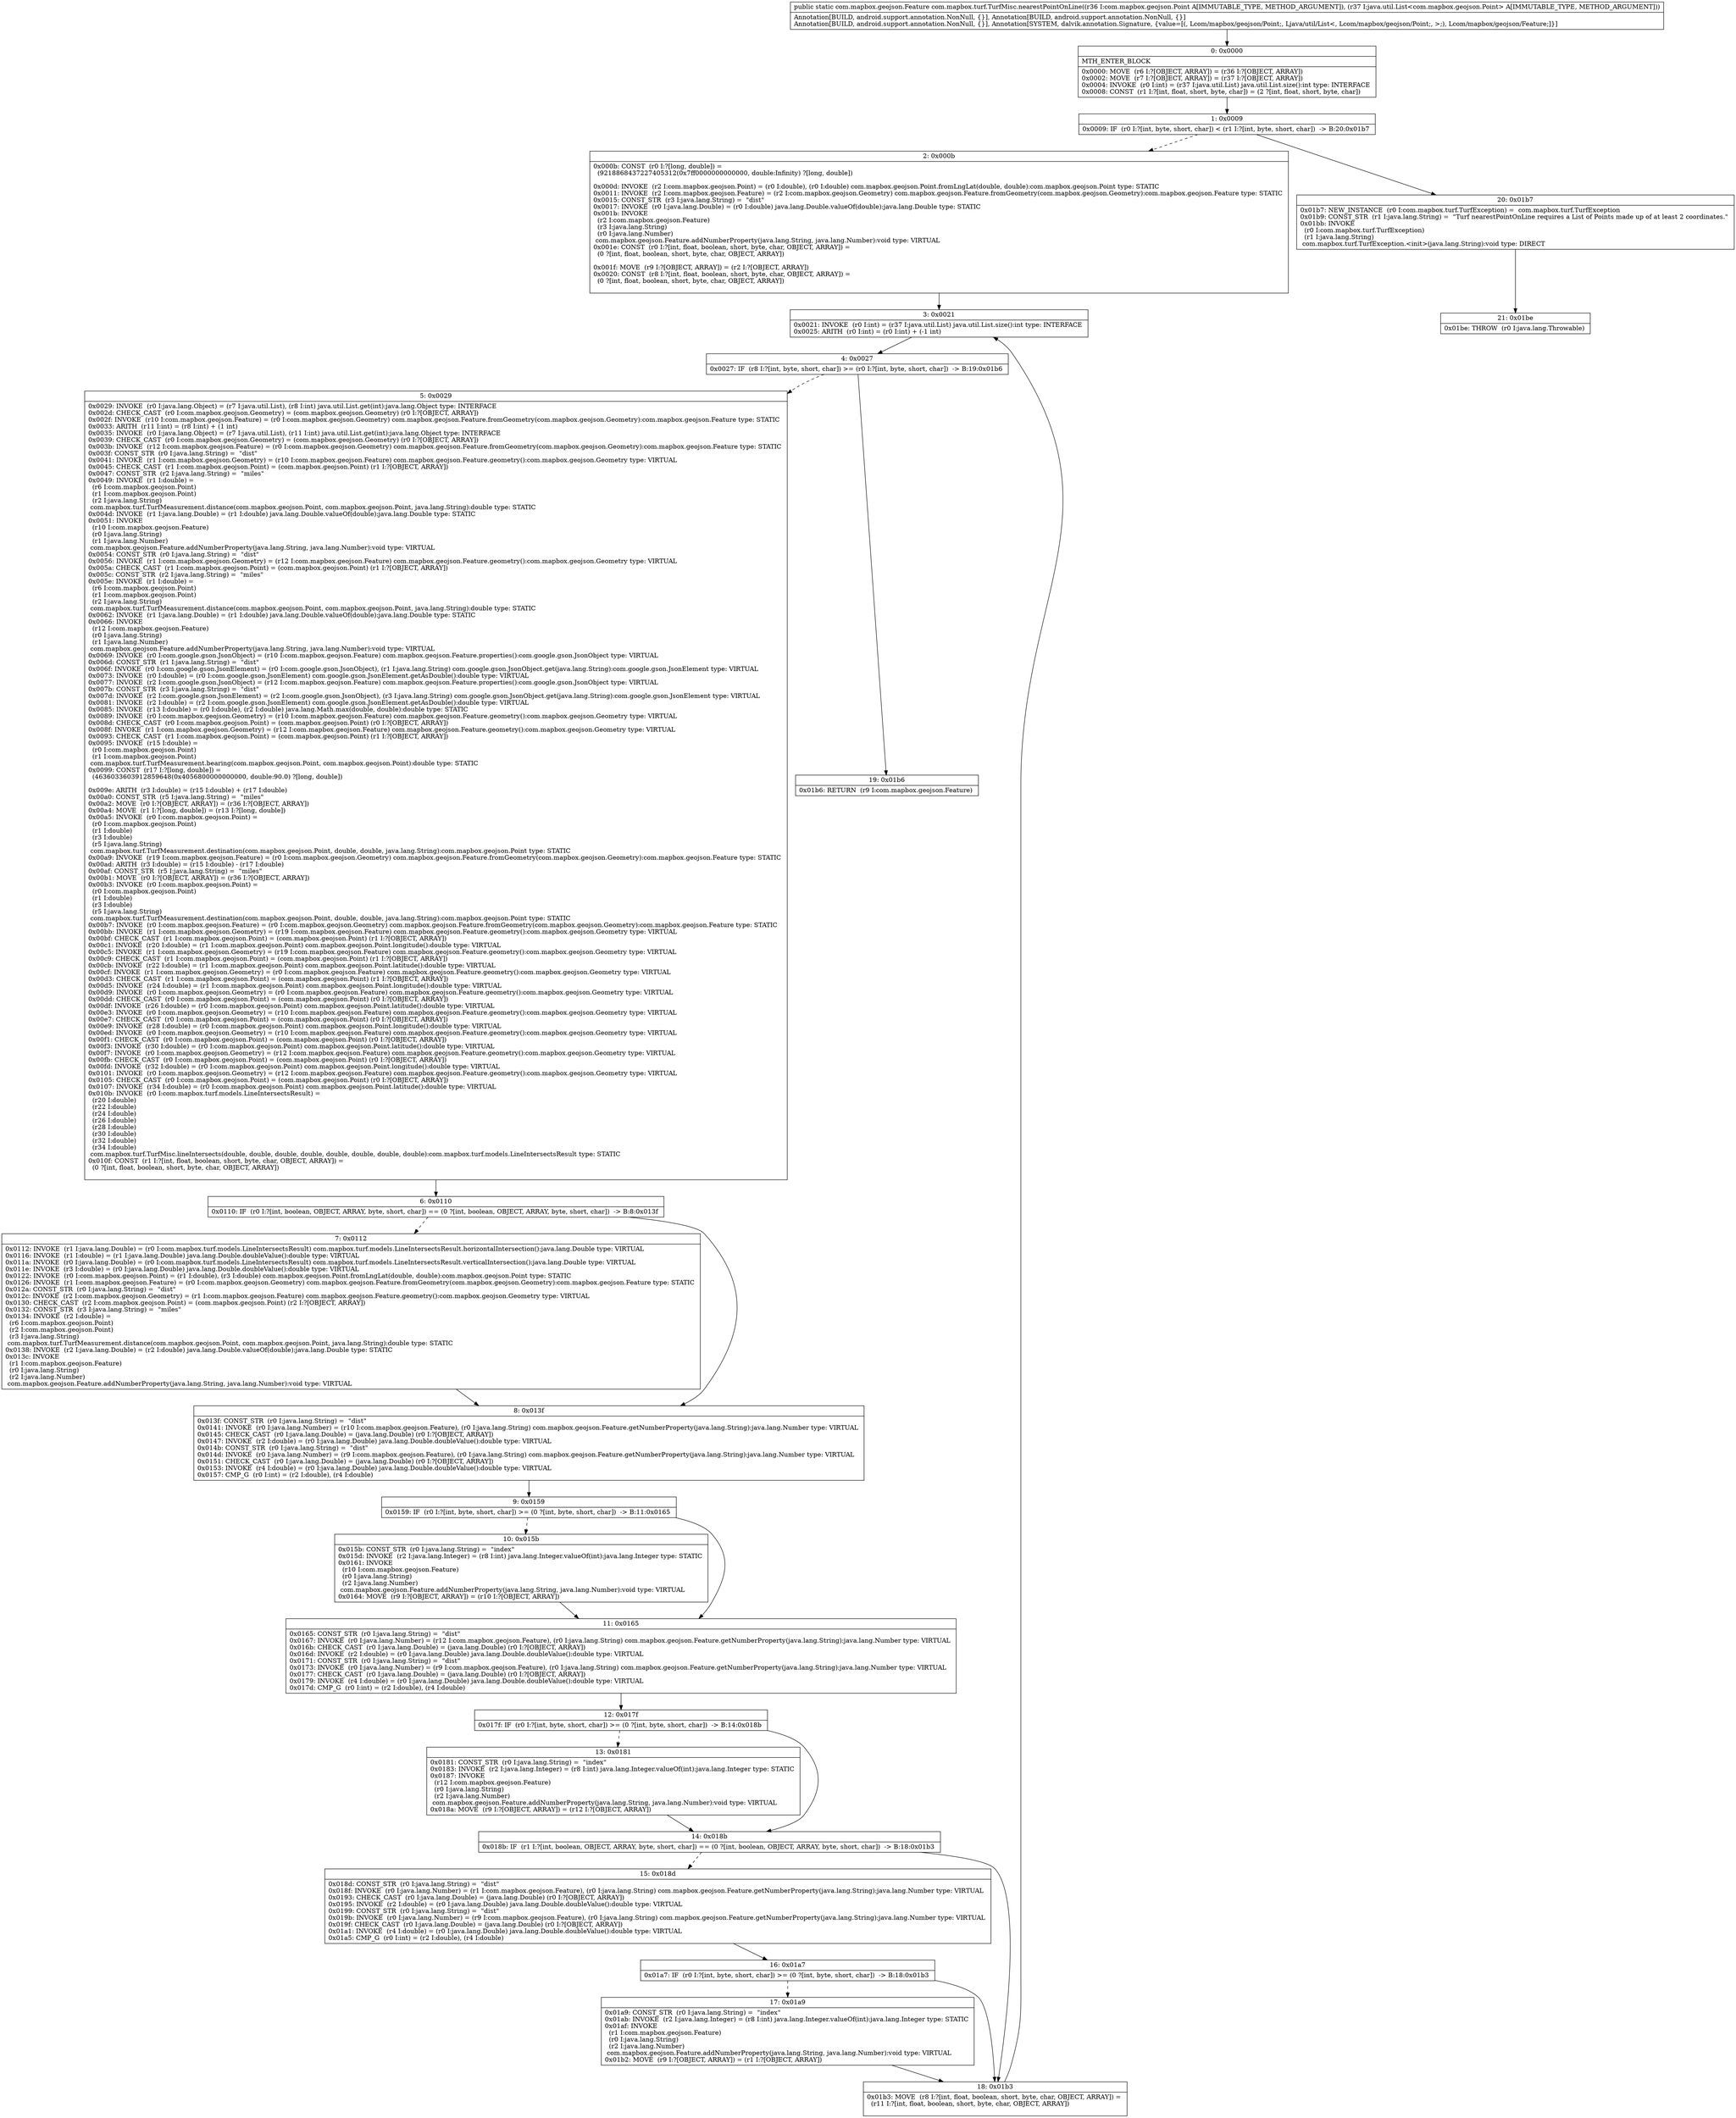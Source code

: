 digraph "CFG forcom.mapbox.turf.TurfMisc.nearestPointOnLine(Lcom\/mapbox\/geojson\/Point;Ljava\/util\/List;)Lcom\/mapbox\/geojson\/Feature;" {
Node_0 [shape=record,label="{0\:\ 0x0000|MTH_ENTER_BLOCK\l|0x0000: MOVE  (r6 I:?[OBJECT, ARRAY]) = (r36 I:?[OBJECT, ARRAY]) \l0x0002: MOVE  (r7 I:?[OBJECT, ARRAY]) = (r37 I:?[OBJECT, ARRAY]) \l0x0004: INVOKE  (r0 I:int) = (r37 I:java.util.List) java.util.List.size():int type: INTERFACE \l0x0008: CONST  (r1 I:?[int, float, short, byte, char]) = (2 ?[int, float, short, byte, char]) \l}"];
Node_1 [shape=record,label="{1\:\ 0x0009|0x0009: IF  (r0 I:?[int, byte, short, char]) \< (r1 I:?[int, byte, short, char])  \-\> B:20:0x01b7 \l}"];
Node_2 [shape=record,label="{2\:\ 0x000b|0x000b: CONST  (r0 I:?[long, double]) = \l  (9218868437227405312(0x7ff0000000000000, double:Infinity) ?[long, double])\l \l0x000d: INVOKE  (r2 I:com.mapbox.geojson.Point) = (r0 I:double), (r0 I:double) com.mapbox.geojson.Point.fromLngLat(double, double):com.mapbox.geojson.Point type: STATIC \l0x0011: INVOKE  (r2 I:com.mapbox.geojson.Feature) = (r2 I:com.mapbox.geojson.Geometry) com.mapbox.geojson.Feature.fromGeometry(com.mapbox.geojson.Geometry):com.mapbox.geojson.Feature type: STATIC \l0x0015: CONST_STR  (r3 I:java.lang.String) =  \"dist\" \l0x0017: INVOKE  (r0 I:java.lang.Double) = (r0 I:double) java.lang.Double.valueOf(double):java.lang.Double type: STATIC \l0x001b: INVOKE  \l  (r2 I:com.mapbox.geojson.Feature)\l  (r3 I:java.lang.String)\l  (r0 I:java.lang.Number)\l com.mapbox.geojson.Feature.addNumberProperty(java.lang.String, java.lang.Number):void type: VIRTUAL \l0x001e: CONST  (r0 I:?[int, float, boolean, short, byte, char, OBJECT, ARRAY]) = \l  (0 ?[int, float, boolean, short, byte, char, OBJECT, ARRAY])\l \l0x001f: MOVE  (r9 I:?[OBJECT, ARRAY]) = (r2 I:?[OBJECT, ARRAY]) \l0x0020: CONST  (r8 I:?[int, float, boolean, short, byte, char, OBJECT, ARRAY]) = \l  (0 ?[int, float, boolean, short, byte, char, OBJECT, ARRAY])\l \l}"];
Node_3 [shape=record,label="{3\:\ 0x0021|0x0021: INVOKE  (r0 I:int) = (r37 I:java.util.List) java.util.List.size():int type: INTERFACE \l0x0025: ARITH  (r0 I:int) = (r0 I:int) + (\-1 int) \l}"];
Node_4 [shape=record,label="{4\:\ 0x0027|0x0027: IF  (r8 I:?[int, byte, short, char]) \>= (r0 I:?[int, byte, short, char])  \-\> B:19:0x01b6 \l}"];
Node_5 [shape=record,label="{5\:\ 0x0029|0x0029: INVOKE  (r0 I:java.lang.Object) = (r7 I:java.util.List), (r8 I:int) java.util.List.get(int):java.lang.Object type: INTERFACE \l0x002d: CHECK_CAST  (r0 I:com.mapbox.geojson.Geometry) = (com.mapbox.geojson.Geometry) (r0 I:?[OBJECT, ARRAY]) \l0x002f: INVOKE  (r10 I:com.mapbox.geojson.Feature) = (r0 I:com.mapbox.geojson.Geometry) com.mapbox.geojson.Feature.fromGeometry(com.mapbox.geojson.Geometry):com.mapbox.geojson.Feature type: STATIC \l0x0033: ARITH  (r11 I:int) = (r8 I:int) + (1 int) \l0x0035: INVOKE  (r0 I:java.lang.Object) = (r7 I:java.util.List), (r11 I:int) java.util.List.get(int):java.lang.Object type: INTERFACE \l0x0039: CHECK_CAST  (r0 I:com.mapbox.geojson.Geometry) = (com.mapbox.geojson.Geometry) (r0 I:?[OBJECT, ARRAY]) \l0x003b: INVOKE  (r12 I:com.mapbox.geojson.Feature) = (r0 I:com.mapbox.geojson.Geometry) com.mapbox.geojson.Feature.fromGeometry(com.mapbox.geojson.Geometry):com.mapbox.geojson.Feature type: STATIC \l0x003f: CONST_STR  (r0 I:java.lang.String) =  \"dist\" \l0x0041: INVOKE  (r1 I:com.mapbox.geojson.Geometry) = (r10 I:com.mapbox.geojson.Feature) com.mapbox.geojson.Feature.geometry():com.mapbox.geojson.Geometry type: VIRTUAL \l0x0045: CHECK_CAST  (r1 I:com.mapbox.geojson.Point) = (com.mapbox.geojson.Point) (r1 I:?[OBJECT, ARRAY]) \l0x0047: CONST_STR  (r2 I:java.lang.String) =  \"miles\" \l0x0049: INVOKE  (r1 I:double) = \l  (r6 I:com.mapbox.geojson.Point)\l  (r1 I:com.mapbox.geojson.Point)\l  (r2 I:java.lang.String)\l com.mapbox.turf.TurfMeasurement.distance(com.mapbox.geojson.Point, com.mapbox.geojson.Point, java.lang.String):double type: STATIC \l0x004d: INVOKE  (r1 I:java.lang.Double) = (r1 I:double) java.lang.Double.valueOf(double):java.lang.Double type: STATIC \l0x0051: INVOKE  \l  (r10 I:com.mapbox.geojson.Feature)\l  (r0 I:java.lang.String)\l  (r1 I:java.lang.Number)\l com.mapbox.geojson.Feature.addNumberProperty(java.lang.String, java.lang.Number):void type: VIRTUAL \l0x0054: CONST_STR  (r0 I:java.lang.String) =  \"dist\" \l0x0056: INVOKE  (r1 I:com.mapbox.geojson.Geometry) = (r12 I:com.mapbox.geojson.Feature) com.mapbox.geojson.Feature.geometry():com.mapbox.geojson.Geometry type: VIRTUAL \l0x005a: CHECK_CAST  (r1 I:com.mapbox.geojson.Point) = (com.mapbox.geojson.Point) (r1 I:?[OBJECT, ARRAY]) \l0x005c: CONST_STR  (r2 I:java.lang.String) =  \"miles\" \l0x005e: INVOKE  (r1 I:double) = \l  (r6 I:com.mapbox.geojson.Point)\l  (r1 I:com.mapbox.geojson.Point)\l  (r2 I:java.lang.String)\l com.mapbox.turf.TurfMeasurement.distance(com.mapbox.geojson.Point, com.mapbox.geojson.Point, java.lang.String):double type: STATIC \l0x0062: INVOKE  (r1 I:java.lang.Double) = (r1 I:double) java.lang.Double.valueOf(double):java.lang.Double type: STATIC \l0x0066: INVOKE  \l  (r12 I:com.mapbox.geojson.Feature)\l  (r0 I:java.lang.String)\l  (r1 I:java.lang.Number)\l com.mapbox.geojson.Feature.addNumberProperty(java.lang.String, java.lang.Number):void type: VIRTUAL \l0x0069: INVOKE  (r0 I:com.google.gson.JsonObject) = (r10 I:com.mapbox.geojson.Feature) com.mapbox.geojson.Feature.properties():com.google.gson.JsonObject type: VIRTUAL \l0x006d: CONST_STR  (r1 I:java.lang.String) =  \"dist\" \l0x006f: INVOKE  (r0 I:com.google.gson.JsonElement) = (r0 I:com.google.gson.JsonObject), (r1 I:java.lang.String) com.google.gson.JsonObject.get(java.lang.String):com.google.gson.JsonElement type: VIRTUAL \l0x0073: INVOKE  (r0 I:double) = (r0 I:com.google.gson.JsonElement) com.google.gson.JsonElement.getAsDouble():double type: VIRTUAL \l0x0077: INVOKE  (r2 I:com.google.gson.JsonObject) = (r12 I:com.mapbox.geojson.Feature) com.mapbox.geojson.Feature.properties():com.google.gson.JsonObject type: VIRTUAL \l0x007b: CONST_STR  (r3 I:java.lang.String) =  \"dist\" \l0x007d: INVOKE  (r2 I:com.google.gson.JsonElement) = (r2 I:com.google.gson.JsonObject), (r3 I:java.lang.String) com.google.gson.JsonObject.get(java.lang.String):com.google.gson.JsonElement type: VIRTUAL \l0x0081: INVOKE  (r2 I:double) = (r2 I:com.google.gson.JsonElement) com.google.gson.JsonElement.getAsDouble():double type: VIRTUAL \l0x0085: INVOKE  (r13 I:double) = (r0 I:double), (r2 I:double) java.lang.Math.max(double, double):double type: STATIC \l0x0089: INVOKE  (r0 I:com.mapbox.geojson.Geometry) = (r10 I:com.mapbox.geojson.Feature) com.mapbox.geojson.Feature.geometry():com.mapbox.geojson.Geometry type: VIRTUAL \l0x008d: CHECK_CAST  (r0 I:com.mapbox.geojson.Point) = (com.mapbox.geojson.Point) (r0 I:?[OBJECT, ARRAY]) \l0x008f: INVOKE  (r1 I:com.mapbox.geojson.Geometry) = (r12 I:com.mapbox.geojson.Feature) com.mapbox.geojson.Feature.geometry():com.mapbox.geojson.Geometry type: VIRTUAL \l0x0093: CHECK_CAST  (r1 I:com.mapbox.geojson.Point) = (com.mapbox.geojson.Point) (r1 I:?[OBJECT, ARRAY]) \l0x0095: INVOKE  (r15 I:double) = \l  (r0 I:com.mapbox.geojson.Point)\l  (r1 I:com.mapbox.geojson.Point)\l com.mapbox.turf.TurfMeasurement.bearing(com.mapbox.geojson.Point, com.mapbox.geojson.Point):double type: STATIC \l0x0099: CONST  (r17 I:?[long, double]) = \l  (4636033603912859648(0x4056800000000000, double:90.0) ?[long, double])\l \l0x009e: ARITH  (r3 I:double) = (r15 I:double) + (r17 I:double) \l0x00a0: CONST_STR  (r5 I:java.lang.String) =  \"miles\" \l0x00a2: MOVE  (r0 I:?[OBJECT, ARRAY]) = (r36 I:?[OBJECT, ARRAY]) \l0x00a4: MOVE  (r1 I:?[long, double]) = (r13 I:?[long, double]) \l0x00a5: INVOKE  (r0 I:com.mapbox.geojson.Point) = \l  (r0 I:com.mapbox.geojson.Point)\l  (r1 I:double)\l  (r3 I:double)\l  (r5 I:java.lang.String)\l com.mapbox.turf.TurfMeasurement.destination(com.mapbox.geojson.Point, double, double, java.lang.String):com.mapbox.geojson.Point type: STATIC \l0x00a9: INVOKE  (r19 I:com.mapbox.geojson.Feature) = (r0 I:com.mapbox.geojson.Geometry) com.mapbox.geojson.Feature.fromGeometry(com.mapbox.geojson.Geometry):com.mapbox.geojson.Feature type: STATIC \l0x00ad: ARITH  (r3 I:double) = (r15 I:double) \- (r17 I:double) \l0x00af: CONST_STR  (r5 I:java.lang.String) =  \"miles\" \l0x00b1: MOVE  (r0 I:?[OBJECT, ARRAY]) = (r36 I:?[OBJECT, ARRAY]) \l0x00b3: INVOKE  (r0 I:com.mapbox.geojson.Point) = \l  (r0 I:com.mapbox.geojson.Point)\l  (r1 I:double)\l  (r3 I:double)\l  (r5 I:java.lang.String)\l com.mapbox.turf.TurfMeasurement.destination(com.mapbox.geojson.Point, double, double, java.lang.String):com.mapbox.geojson.Point type: STATIC \l0x00b7: INVOKE  (r0 I:com.mapbox.geojson.Feature) = (r0 I:com.mapbox.geojson.Geometry) com.mapbox.geojson.Feature.fromGeometry(com.mapbox.geojson.Geometry):com.mapbox.geojson.Feature type: STATIC \l0x00bb: INVOKE  (r1 I:com.mapbox.geojson.Geometry) = (r19 I:com.mapbox.geojson.Feature) com.mapbox.geojson.Feature.geometry():com.mapbox.geojson.Geometry type: VIRTUAL \l0x00bf: CHECK_CAST  (r1 I:com.mapbox.geojson.Point) = (com.mapbox.geojson.Point) (r1 I:?[OBJECT, ARRAY]) \l0x00c1: INVOKE  (r20 I:double) = (r1 I:com.mapbox.geojson.Point) com.mapbox.geojson.Point.longitude():double type: VIRTUAL \l0x00c5: INVOKE  (r1 I:com.mapbox.geojson.Geometry) = (r19 I:com.mapbox.geojson.Feature) com.mapbox.geojson.Feature.geometry():com.mapbox.geojson.Geometry type: VIRTUAL \l0x00c9: CHECK_CAST  (r1 I:com.mapbox.geojson.Point) = (com.mapbox.geojson.Point) (r1 I:?[OBJECT, ARRAY]) \l0x00cb: INVOKE  (r22 I:double) = (r1 I:com.mapbox.geojson.Point) com.mapbox.geojson.Point.latitude():double type: VIRTUAL \l0x00cf: INVOKE  (r1 I:com.mapbox.geojson.Geometry) = (r0 I:com.mapbox.geojson.Feature) com.mapbox.geojson.Feature.geometry():com.mapbox.geojson.Geometry type: VIRTUAL \l0x00d3: CHECK_CAST  (r1 I:com.mapbox.geojson.Point) = (com.mapbox.geojson.Point) (r1 I:?[OBJECT, ARRAY]) \l0x00d5: INVOKE  (r24 I:double) = (r1 I:com.mapbox.geojson.Point) com.mapbox.geojson.Point.longitude():double type: VIRTUAL \l0x00d9: INVOKE  (r0 I:com.mapbox.geojson.Geometry) = (r0 I:com.mapbox.geojson.Feature) com.mapbox.geojson.Feature.geometry():com.mapbox.geojson.Geometry type: VIRTUAL \l0x00dd: CHECK_CAST  (r0 I:com.mapbox.geojson.Point) = (com.mapbox.geojson.Point) (r0 I:?[OBJECT, ARRAY]) \l0x00df: INVOKE  (r26 I:double) = (r0 I:com.mapbox.geojson.Point) com.mapbox.geojson.Point.latitude():double type: VIRTUAL \l0x00e3: INVOKE  (r0 I:com.mapbox.geojson.Geometry) = (r10 I:com.mapbox.geojson.Feature) com.mapbox.geojson.Feature.geometry():com.mapbox.geojson.Geometry type: VIRTUAL \l0x00e7: CHECK_CAST  (r0 I:com.mapbox.geojson.Point) = (com.mapbox.geojson.Point) (r0 I:?[OBJECT, ARRAY]) \l0x00e9: INVOKE  (r28 I:double) = (r0 I:com.mapbox.geojson.Point) com.mapbox.geojson.Point.longitude():double type: VIRTUAL \l0x00ed: INVOKE  (r0 I:com.mapbox.geojson.Geometry) = (r10 I:com.mapbox.geojson.Feature) com.mapbox.geojson.Feature.geometry():com.mapbox.geojson.Geometry type: VIRTUAL \l0x00f1: CHECK_CAST  (r0 I:com.mapbox.geojson.Point) = (com.mapbox.geojson.Point) (r0 I:?[OBJECT, ARRAY]) \l0x00f3: INVOKE  (r30 I:double) = (r0 I:com.mapbox.geojson.Point) com.mapbox.geojson.Point.latitude():double type: VIRTUAL \l0x00f7: INVOKE  (r0 I:com.mapbox.geojson.Geometry) = (r12 I:com.mapbox.geojson.Feature) com.mapbox.geojson.Feature.geometry():com.mapbox.geojson.Geometry type: VIRTUAL \l0x00fb: CHECK_CAST  (r0 I:com.mapbox.geojson.Point) = (com.mapbox.geojson.Point) (r0 I:?[OBJECT, ARRAY]) \l0x00fd: INVOKE  (r32 I:double) = (r0 I:com.mapbox.geojson.Point) com.mapbox.geojson.Point.longitude():double type: VIRTUAL \l0x0101: INVOKE  (r0 I:com.mapbox.geojson.Geometry) = (r12 I:com.mapbox.geojson.Feature) com.mapbox.geojson.Feature.geometry():com.mapbox.geojson.Geometry type: VIRTUAL \l0x0105: CHECK_CAST  (r0 I:com.mapbox.geojson.Point) = (com.mapbox.geojson.Point) (r0 I:?[OBJECT, ARRAY]) \l0x0107: INVOKE  (r34 I:double) = (r0 I:com.mapbox.geojson.Point) com.mapbox.geojson.Point.latitude():double type: VIRTUAL \l0x010b: INVOKE  (r0 I:com.mapbox.turf.models.LineIntersectsResult) = \l  (r20 I:double)\l  (r22 I:double)\l  (r24 I:double)\l  (r26 I:double)\l  (r28 I:double)\l  (r30 I:double)\l  (r32 I:double)\l  (r34 I:double)\l com.mapbox.turf.TurfMisc.lineIntersects(double, double, double, double, double, double, double, double):com.mapbox.turf.models.LineIntersectsResult type: STATIC \l0x010f: CONST  (r1 I:?[int, float, boolean, short, byte, char, OBJECT, ARRAY]) = \l  (0 ?[int, float, boolean, short, byte, char, OBJECT, ARRAY])\l \l}"];
Node_6 [shape=record,label="{6\:\ 0x0110|0x0110: IF  (r0 I:?[int, boolean, OBJECT, ARRAY, byte, short, char]) == (0 ?[int, boolean, OBJECT, ARRAY, byte, short, char])  \-\> B:8:0x013f \l}"];
Node_7 [shape=record,label="{7\:\ 0x0112|0x0112: INVOKE  (r1 I:java.lang.Double) = (r0 I:com.mapbox.turf.models.LineIntersectsResult) com.mapbox.turf.models.LineIntersectsResult.horizontalIntersection():java.lang.Double type: VIRTUAL \l0x0116: INVOKE  (r1 I:double) = (r1 I:java.lang.Double) java.lang.Double.doubleValue():double type: VIRTUAL \l0x011a: INVOKE  (r0 I:java.lang.Double) = (r0 I:com.mapbox.turf.models.LineIntersectsResult) com.mapbox.turf.models.LineIntersectsResult.verticalIntersection():java.lang.Double type: VIRTUAL \l0x011e: INVOKE  (r3 I:double) = (r0 I:java.lang.Double) java.lang.Double.doubleValue():double type: VIRTUAL \l0x0122: INVOKE  (r0 I:com.mapbox.geojson.Point) = (r1 I:double), (r3 I:double) com.mapbox.geojson.Point.fromLngLat(double, double):com.mapbox.geojson.Point type: STATIC \l0x0126: INVOKE  (r1 I:com.mapbox.geojson.Feature) = (r0 I:com.mapbox.geojson.Geometry) com.mapbox.geojson.Feature.fromGeometry(com.mapbox.geojson.Geometry):com.mapbox.geojson.Feature type: STATIC \l0x012a: CONST_STR  (r0 I:java.lang.String) =  \"dist\" \l0x012c: INVOKE  (r2 I:com.mapbox.geojson.Geometry) = (r1 I:com.mapbox.geojson.Feature) com.mapbox.geojson.Feature.geometry():com.mapbox.geojson.Geometry type: VIRTUAL \l0x0130: CHECK_CAST  (r2 I:com.mapbox.geojson.Point) = (com.mapbox.geojson.Point) (r2 I:?[OBJECT, ARRAY]) \l0x0132: CONST_STR  (r3 I:java.lang.String) =  \"miles\" \l0x0134: INVOKE  (r2 I:double) = \l  (r6 I:com.mapbox.geojson.Point)\l  (r2 I:com.mapbox.geojson.Point)\l  (r3 I:java.lang.String)\l com.mapbox.turf.TurfMeasurement.distance(com.mapbox.geojson.Point, com.mapbox.geojson.Point, java.lang.String):double type: STATIC \l0x0138: INVOKE  (r2 I:java.lang.Double) = (r2 I:double) java.lang.Double.valueOf(double):java.lang.Double type: STATIC \l0x013c: INVOKE  \l  (r1 I:com.mapbox.geojson.Feature)\l  (r0 I:java.lang.String)\l  (r2 I:java.lang.Number)\l com.mapbox.geojson.Feature.addNumberProperty(java.lang.String, java.lang.Number):void type: VIRTUAL \l}"];
Node_8 [shape=record,label="{8\:\ 0x013f|0x013f: CONST_STR  (r0 I:java.lang.String) =  \"dist\" \l0x0141: INVOKE  (r0 I:java.lang.Number) = (r10 I:com.mapbox.geojson.Feature), (r0 I:java.lang.String) com.mapbox.geojson.Feature.getNumberProperty(java.lang.String):java.lang.Number type: VIRTUAL \l0x0145: CHECK_CAST  (r0 I:java.lang.Double) = (java.lang.Double) (r0 I:?[OBJECT, ARRAY]) \l0x0147: INVOKE  (r2 I:double) = (r0 I:java.lang.Double) java.lang.Double.doubleValue():double type: VIRTUAL \l0x014b: CONST_STR  (r0 I:java.lang.String) =  \"dist\" \l0x014d: INVOKE  (r0 I:java.lang.Number) = (r9 I:com.mapbox.geojson.Feature), (r0 I:java.lang.String) com.mapbox.geojson.Feature.getNumberProperty(java.lang.String):java.lang.Number type: VIRTUAL \l0x0151: CHECK_CAST  (r0 I:java.lang.Double) = (java.lang.Double) (r0 I:?[OBJECT, ARRAY]) \l0x0153: INVOKE  (r4 I:double) = (r0 I:java.lang.Double) java.lang.Double.doubleValue():double type: VIRTUAL \l0x0157: CMP_G  (r0 I:int) = (r2 I:double), (r4 I:double) \l}"];
Node_9 [shape=record,label="{9\:\ 0x0159|0x0159: IF  (r0 I:?[int, byte, short, char]) \>= (0 ?[int, byte, short, char])  \-\> B:11:0x0165 \l}"];
Node_10 [shape=record,label="{10\:\ 0x015b|0x015b: CONST_STR  (r0 I:java.lang.String) =  \"index\" \l0x015d: INVOKE  (r2 I:java.lang.Integer) = (r8 I:int) java.lang.Integer.valueOf(int):java.lang.Integer type: STATIC \l0x0161: INVOKE  \l  (r10 I:com.mapbox.geojson.Feature)\l  (r0 I:java.lang.String)\l  (r2 I:java.lang.Number)\l com.mapbox.geojson.Feature.addNumberProperty(java.lang.String, java.lang.Number):void type: VIRTUAL \l0x0164: MOVE  (r9 I:?[OBJECT, ARRAY]) = (r10 I:?[OBJECT, ARRAY]) \l}"];
Node_11 [shape=record,label="{11\:\ 0x0165|0x0165: CONST_STR  (r0 I:java.lang.String) =  \"dist\" \l0x0167: INVOKE  (r0 I:java.lang.Number) = (r12 I:com.mapbox.geojson.Feature), (r0 I:java.lang.String) com.mapbox.geojson.Feature.getNumberProperty(java.lang.String):java.lang.Number type: VIRTUAL \l0x016b: CHECK_CAST  (r0 I:java.lang.Double) = (java.lang.Double) (r0 I:?[OBJECT, ARRAY]) \l0x016d: INVOKE  (r2 I:double) = (r0 I:java.lang.Double) java.lang.Double.doubleValue():double type: VIRTUAL \l0x0171: CONST_STR  (r0 I:java.lang.String) =  \"dist\" \l0x0173: INVOKE  (r0 I:java.lang.Number) = (r9 I:com.mapbox.geojson.Feature), (r0 I:java.lang.String) com.mapbox.geojson.Feature.getNumberProperty(java.lang.String):java.lang.Number type: VIRTUAL \l0x0177: CHECK_CAST  (r0 I:java.lang.Double) = (java.lang.Double) (r0 I:?[OBJECT, ARRAY]) \l0x0179: INVOKE  (r4 I:double) = (r0 I:java.lang.Double) java.lang.Double.doubleValue():double type: VIRTUAL \l0x017d: CMP_G  (r0 I:int) = (r2 I:double), (r4 I:double) \l}"];
Node_12 [shape=record,label="{12\:\ 0x017f|0x017f: IF  (r0 I:?[int, byte, short, char]) \>= (0 ?[int, byte, short, char])  \-\> B:14:0x018b \l}"];
Node_13 [shape=record,label="{13\:\ 0x0181|0x0181: CONST_STR  (r0 I:java.lang.String) =  \"index\" \l0x0183: INVOKE  (r2 I:java.lang.Integer) = (r8 I:int) java.lang.Integer.valueOf(int):java.lang.Integer type: STATIC \l0x0187: INVOKE  \l  (r12 I:com.mapbox.geojson.Feature)\l  (r0 I:java.lang.String)\l  (r2 I:java.lang.Number)\l com.mapbox.geojson.Feature.addNumberProperty(java.lang.String, java.lang.Number):void type: VIRTUAL \l0x018a: MOVE  (r9 I:?[OBJECT, ARRAY]) = (r12 I:?[OBJECT, ARRAY]) \l}"];
Node_14 [shape=record,label="{14\:\ 0x018b|0x018b: IF  (r1 I:?[int, boolean, OBJECT, ARRAY, byte, short, char]) == (0 ?[int, boolean, OBJECT, ARRAY, byte, short, char])  \-\> B:18:0x01b3 \l}"];
Node_15 [shape=record,label="{15\:\ 0x018d|0x018d: CONST_STR  (r0 I:java.lang.String) =  \"dist\" \l0x018f: INVOKE  (r0 I:java.lang.Number) = (r1 I:com.mapbox.geojson.Feature), (r0 I:java.lang.String) com.mapbox.geojson.Feature.getNumberProperty(java.lang.String):java.lang.Number type: VIRTUAL \l0x0193: CHECK_CAST  (r0 I:java.lang.Double) = (java.lang.Double) (r0 I:?[OBJECT, ARRAY]) \l0x0195: INVOKE  (r2 I:double) = (r0 I:java.lang.Double) java.lang.Double.doubleValue():double type: VIRTUAL \l0x0199: CONST_STR  (r0 I:java.lang.String) =  \"dist\" \l0x019b: INVOKE  (r0 I:java.lang.Number) = (r9 I:com.mapbox.geojson.Feature), (r0 I:java.lang.String) com.mapbox.geojson.Feature.getNumberProperty(java.lang.String):java.lang.Number type: VIRTUAL \l0x019f: CHECK_CAST  (r0 I:java.lang.Double) = (java.lang.Double) (r0 I:?[OBJECT, ARRAY]) \l0x01a1: INVOKE  (r4 I:double) = (r0 I:java.lang.Double) java.lang.Double.doubleValue():double type: VIRTUAL \l0x01a5: CMP_G  (r0 I:int) = (r2 I:double), (r4 I:double) \l}"];
Node_16 [shape=record,label="{16\:\ 0x01a7|0x01a7: IF  (r0 I:?[int, byte, short, char]) \>= (0 ?[int, byte, short, char])  \-\> B:18:0x01b3 \l}"];
Node_17 [shape=record,label="{17\:\ 0x01a9|0x01a9: CONST_STR  (r0 I:java.lang.String) =  \"index\" \l0x01ab: INVOKE  (r2 I:java.lang.Integer) = (r8 I:int) java.lang.Integer.valueOf(int):java.lang.Integer type: STATIC \l0x01af: INVOKE  \l  (r1 I:com.mapbox.geojson.Feature)\l  (r0 I:java.lang.String)\l  (r2 I:java.lang.Number)\l com.mapbox.geojson.Feature.addNumberProperty(java.lang.String, java.lang.Number):void type: VIRTUAL \l0x01b2: MOVE  (r9 I:?[OBJECT, ARRAY]) = (r1 I:?[OBJECT, ARRAY]) \l}"];
Node_18 [shape=record,label="{18\:\ 0x01b3|0x01b3: MOVE  (r8 I:?[int, float, boolean, short, byte, char, OBJECT, ARRAY]) = \l  (r11 I:?[int, float, boolean, short, byte, char, OBJECT, ARRAY])\l \l}"];
Node_19 [shape=record,label="{19\:\ 0x01b6|0x01b6: RETURN  (r9 I:com.mapbox.geojson.Feature) \l}"];
Node_20 [shape=record,label="{20\:\ 0x01b7|0x01b7: NEW_INSTANCE  (r0 I:com.mapbox.turf.TurfException) =  com.mapbox.turf.TurfException \l0x01b9: CONST_STR  (r1 I:java.lang.String) =  \"Turf nearestPointOnLine requires a List of Points made up of at least 2 coordinates.\" \l0x01bb: INVOKE  \l  (r0 I:com.mapbox.turf.TurfException)\l  (r1 I:java.lang.String)\l com.mapbox.turf.TurfException.\<init\>(java.lang.String):void type: DIRECT \l}"];
Node_21 [shape=record,label="{21\:\ 0x01be|0x01be: THROW  (r0 I:java.lang.Throwable) \l}"];
MethodNode[shape=record,label="{public static com.mapbox.geojson.Feature com.mapbox.turf.TurfMisc.nearestPointOnLine((r36 I:com.mapbox.geojson.Point A[IMMUTABLE_TYPE, METHOD_ARGUMENT]), (r37 I:java.util.List\<com.mapbox.geojson.Point\> A[IMMUTABLE_TYPE, METHOD_ARGUMENT]))  | Annotation[BUILD, android.support.annotation.NonNull, \{\}], Annotation[BUILD, android.support.annotation.NonNull, \{\}]\lAnnotation[BUILD, android.support.annotation.NonNull, \{\}], Annotation[SYSTEM, dalvik.annotation.Signature, \{value=[(, Lcom\/mapbox\/geojson\/Point;, Ljava\/util\/List\<, Lcom\/mapbox\/geojson\/Point;, \>;), Lcom\/mapbox\/geojson\/Feature;]\}]\l}"];
MethodNode -> Node_0;
Node_0 -> Node_1;
Node_1 -> Node_2[style=dashed];
Node_1 -> Node_20;
Node_2 -> Node_3;
Node_3 -> Node_4;
Node_4 -> Node_5[style=dashed];
Node_4 -> Node_19;
Node_5 -> Node_6;
Node_6 -> Node_7[style=dashed];
Node_6 -> Node_8;
Node_7 -> Node_8;
Node_8 -> Node_9;
Node_9 -> Node_10[style=dashed];
Node_9 -> Node_11;
Node_10 -> Node_11;
Node_11 -> Node_12;
Node_12 -> Node_13[style=dashed];
Node_12 -> Node_14;
Node_13 -> Node_14;
Node_14 -> Node_15[style=dashed];
Node_14 -> Node_18;
Node_15 -> Node_16;
Node_16 -> Node_17[style=dashed];
Node_16 -> Node_18;
Node_17 -> Node_18;
Node_18 -> Node_3;
Node_20 -> Node_21;
}

